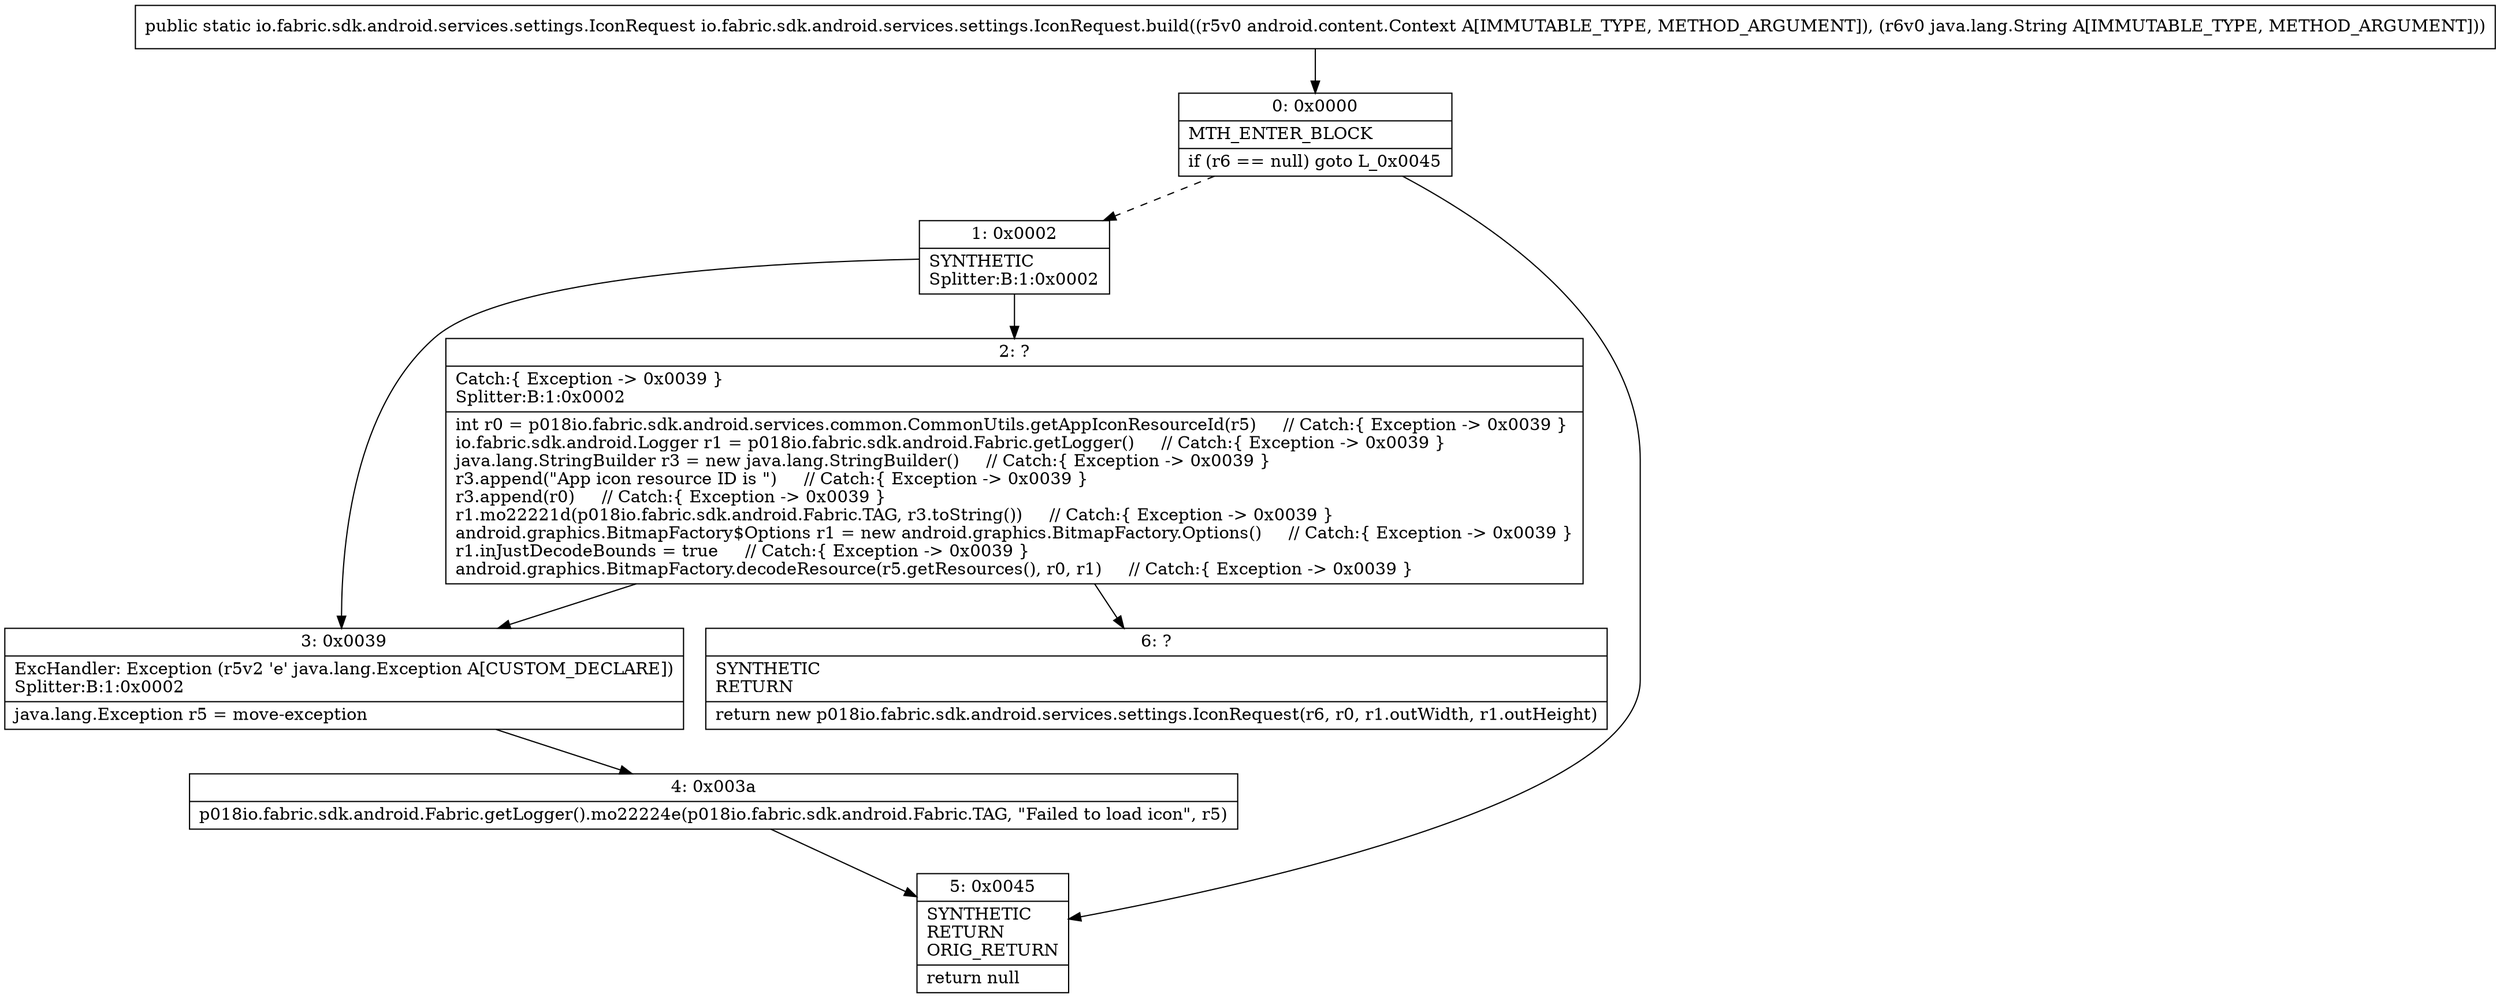 digraph "CFG forio.fabric.sdk.android.services.settings.IconRequest.build(Landroid\/content\/Context;Ljava\/lang\/String;)Lio\/fabric\/sdk\/android\/services\/settings\/IconRequest;" {
Node_0 [shape=record,label="{0\:\ 0x0000|MTH_ENTER_BLOCK\l|if (r6 == null) goto L_0x0045\l}"];
Node_1 [shape=record,label="{1\:\ 0x0002|SYNTHETIC\lSplitter:B:1:0x0002\l}"];
Node_2 [shape=record,label="{2\:\ ?|Catch:\{ Exception \-\> 0x0039 \}\lSplitter:B:1:0x0002\l|int r0 = p018io.fabric.sdk.android.services.common.CommonUtils.getAppIconResourceId(r5)     \/\/ Catch:\{ Exception \-\> 0x0039 \}\lio.fabric.sdk.android.Logger r1 = p018io.fabric.sdk.android.Fabric.getLogger()     \/\/ Catch:\{ Exception \-\> 0x0039 \}\ljava.lang.StringBuilder r3 = new java.lang.StringBuilder()     \/\/ Catch:\{ Exception \-\> 0x0039 \}\lr3.append(\"App icon resource ID is \")     \/\/ Catch:\{ Exception \-\> 0x0039 \}\lr3.append(r0)     \/\/ Catch:\{ Exception \-\> 0x0039 \}\lr1.mo22221d(p018io.fabric.sdk.android.Fabric.TAG, r3.toString())     \/\/ Catch:\{ Exception \-\> 0x0039 \}\landroid.graphics.BitmapFactory$Options r1 = new android.graphics.BitmapFactory.Options()     \/\/ Catch:\{ Exception \-\> 0x0039 \}\lr1.inJustDecodeBounds = true     \/\/ Catch:\{ Exception \-\> 0x0039 \}\landroid.graphics.BitmapFactory.decodeResource(r5.getResources(), r0, r1)     \/\/ Catch:\{ Exception \-\> 0x0039 \}\l}"];
Node_3 [shape=record,label="{3\:\ 0x0039|ExcHandler: Exception (r5v2 'e' java.lang.Exception A[CUSTOM_DECLARE])\lSplitter:B:1:0x0002\l|java.lang.Exception r5 = move\-exception\l}"];
Node_4 [shape=record,label="{4\:\ 0x003a|p018io.fabric.sdk.android.Fabric.getLogger().mo22224e(p018io.fabric.sdk.android.Fabric.TAG, \"Failed to load icon\", r5)\l}"];
Node_5 [shape=record,label="{5\:\ 0x0045|SYNTHETIC\lRETURN\lORIG_RETURN\l|return null\l}"];
Node_6 [shape=record,label="{6\:\ ?|SYNTHETIC\lRETURN\l|return new p018io.fabric.sdk.android.services.settings.IconRequest(r6, r0, r1.outWidth, r1.outHeight)\l}"];
MethodNode[shape=record,label="{public static io.fabric.sdk.android.services.settings.IconRequest io.fabric.sdk.android.services.settings.IconRequest.build((r5v0 android.content.Context A[IMMUTABLE_TYPE, METHOD_ARGUMENT]), (r6v0 java.lang.String A[IMMUTABLE_TYPE, METHOD_ARGUMENT])) }"];
MethodNode -> Node_0;
Node_0 -> Node_1[style=dashed];
Node_0 -> Node_5;
Node_1 -> Node_2;
Node_1 -> Node_3;
Node_2 -> Node_3;
Node_2 -> Node_6;
Node_3 -> Node_4;
Node_4 -> Node_5;
}

